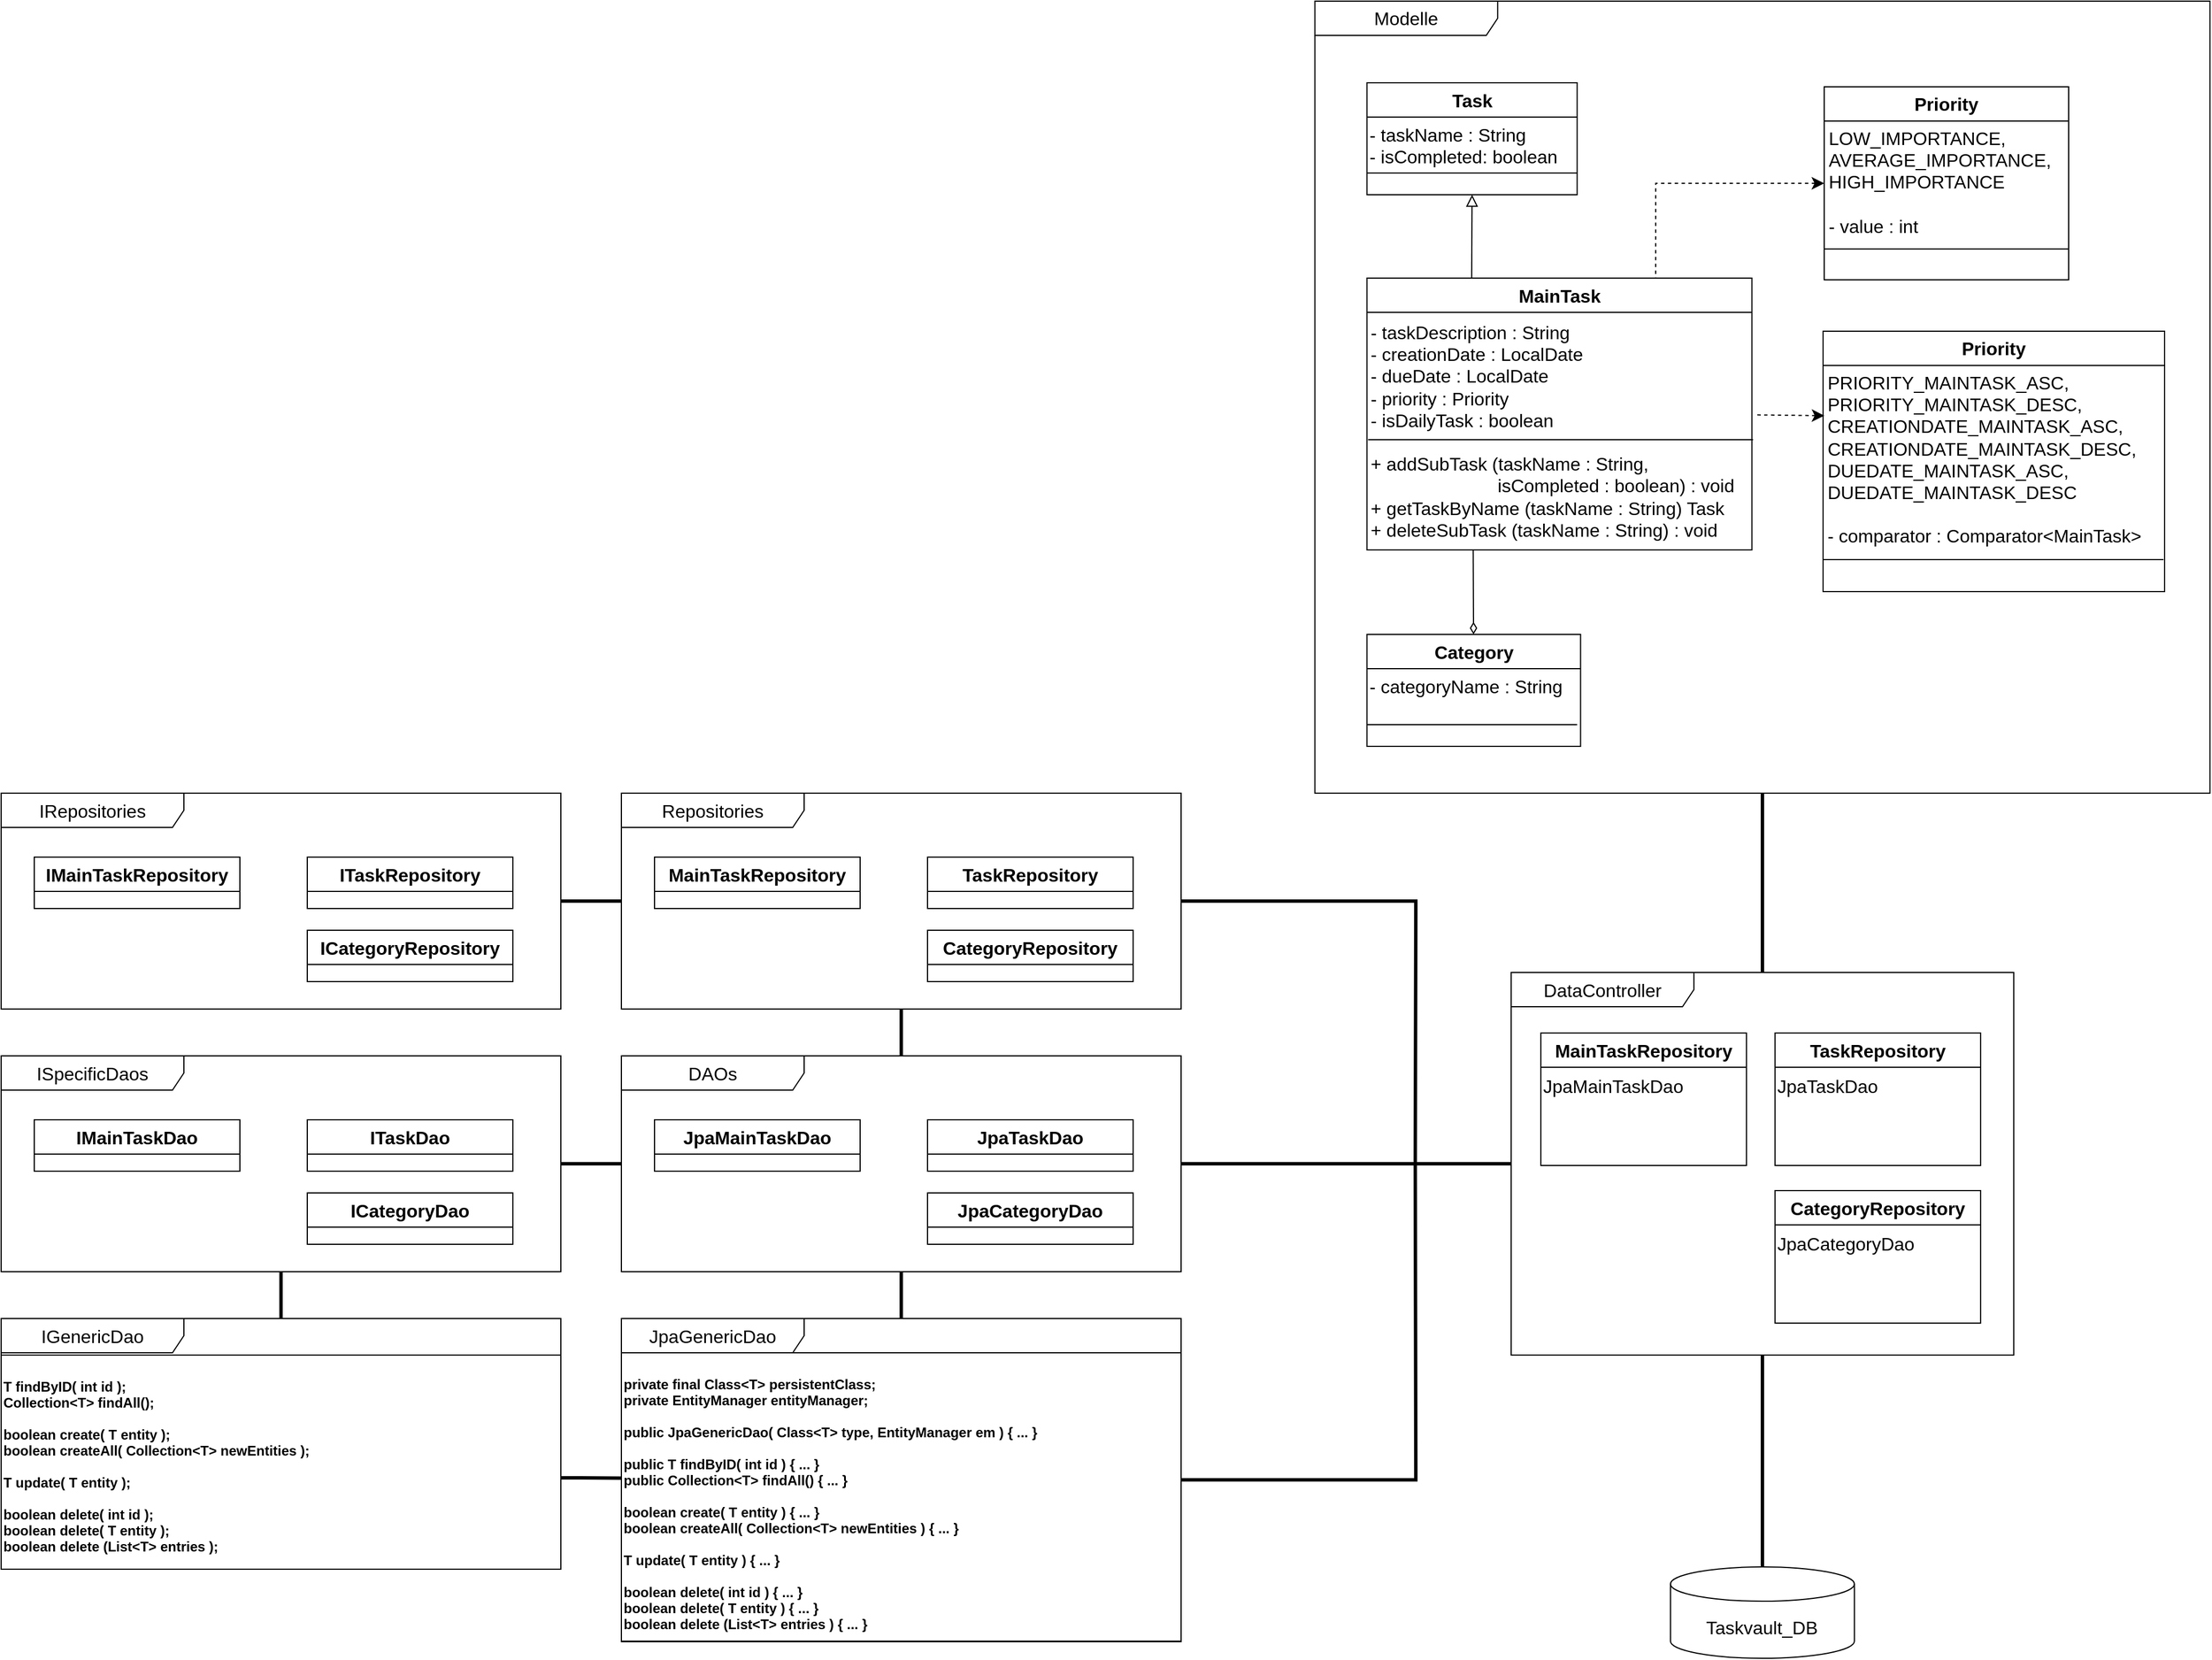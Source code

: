 <mxfile version="21.2.8" type="device">
  <diagram name="Seite-1" id="tMkw8SGdhszGCdTjt2jR">
    <mxGraphModel dx="1894" dy="1969" grid="0" gridSize="10" guides="1" tooltips="1" connect="1" arrows="1" fold="1" page="0" pageScale="1" pageWidth="827" pageHeight="1169" math="0" shadow="0">
      <root>
        <mxCell id="0" />
        <mxCell id="1" parent="0" />
        <mxCell id="Ck0tdNKY3VaDAQ6TYGMN-45" style="edgeStyle=none;curved=1;rounded=0;orthogonalLoop=1;jettySize=auto;html=1;fontSize=12;startSize=8;endSize=8;strokeWidth=3;endArrow=none;endFill=0;" parent="1" source="Ck0tdNKY3VaDAQ6TYGMN-49" target="Ck0tdNKY3VaDAQ6TYGMN-27" edge="1">
          <mxGeometry relative="1" as="geometry">
            <mxPoint x="616.932" y="-18" as="sourcePoint" />
          </mxGeometry>
        </mxCell>
        <mxCell id="Ck0tdNKY3VaDAQ6TYGMN-1" value="Modelle" style="shape=umlFrame;whiteSpace=wrap;html=1;pointerEvents=0;recursiveResize=0;container=1;collapsible=0;width=160;fontSize=16;" parent="1" vertex="1">
          <mxGeometry x="225.15" y="-1310" width="783.57" height="693.5" as="geometry" />
        </mxCell>
        <mxCell id="6hF2JS8GIGRyyC4bVMcf-10" value="Task" style="swimlane;fontStyle=1;align=center;horizontal=1;startSize=30;collapsible=0;html=1;whiteSpace=wrap;fontSize=16;" vertex="1" parent="Ck0tdNKY3VaDAQ6TYGMN-1">
          <mxGeometry x="45.57" y="71.5" width="184" height="98" as="geometry" />
        </mxCell>
        <mxCell id="6hF2JS8GIGRyyC4bVMcf-11" value="- taskName : String&lt;br&gt;- isCompleted: boolean&lt;br&gt;" style="text;html=1;align=left;verticalAlign=top;resizable=0;points=[];autosize=1;strokeColor=none;fillColor=none;fontSize=16;" vertex="1" parent="6hF2JS8GIGRyyC4bVMcf-10">
          <mxGeometry y="29" width="183" height="50" as="geometry" />
        </mxCell>
        <mxCell id="6hF2JS8GIGRyyC4bVMcf-12" value="" style="line;strokeWidth=1;rotatable=0;dashed=0;labelPosition=right;align=left;verticalAlign=middle;spacingTop=0;spacingLeft=6;points=[];portConstraint=eastwest;fontSize=16;" vertex="1" parent="6hF2JS8GIGRyyC4bVMcf-10">
          <mxGeometry y="74" width="184" height="10" as="geometry" />
        </mxCell>
        <mxCell id="6hF2JS8GIGRyyC4bVMcf-16" style="edgeStyle=none;curved=1;rounded=0;orthogonalLoop=1;jettySize=auto;html=1;exitX=0.272;exitY=0.002;exitDx=0;exitDy=0;fontSize=12;startSize=8;endSize=8;entryX=0.5;entryY=1;entryDx=0;entryDy=0;endArrow=block;endFill=0;exitPerimeter=0;" edge="1" parent="Ck0tdNKY3VaDAQ6TYGMN-1" source="6hF2JS8GIGRyyC4bVMcf-13" target="6hF2JS8GIGRyyC4bVMcf-10">
          <mxGeometry relative="1" as="geometry">
            <mxPoint x="129.57" y="162.5" as="targetPoint" />
          </mxGeometry>
        </mxCell>
        <mxCell id="6hF2JS8GIGRyyC4bVMcf-13" value="MainTask" style="swimlane;fontStyle=1;align=center;horizontal=1;startSize=30;collapsible=0;html=1;whiteSpace=wrap;fontSize=16;" vertex="1" parent="Ck0tdNKY3VaDAQ6TYGMN-1">
          <mxGeometry x="45.57" y="242.5" width="337" height="238" as="geometry" />
        </mxCell>
        <mxCell id="6hF2JS8GIGRyyC4bVMcf-14" value="- taskDescription : String&lt;br&gt;- creationDate :&amp;nbsp;LocalDate&lt;br&gt;- dueDate :&amp;nbsp;LocalDate&lt;br&gt;- priority :&amp;nbsp;Priority&lt;br&gt;-&amp;nbsp;isDailyTask : boolean&lt;br&gt;&lt;br&gt;+ addSubTask (taskName : String,&lt;br&gt;&amp;nbsp; &amp;nbsp; &amp;nbsp; &amp;nbsp; &amp;nbsp; &amp;nbsp; &amp;nbsp; &amp;nbsp; &amp;nbsp; &amp;nbsp; &amp;nbsp; &amp;nbsp; &amp;nbsp;isCompleted : boolean) : void&lt;br&gt;+&amp;nbsp;getTaskByName (taskName : String) Task&lt;br&gt;+&amp;nbsp;deleteSubTask (taskName : String) : void" style="text;html=1;align=left;verticalAlign=top;resizable=0;points=[];autosize=1;strokeColor=none;fillColor=none;fontSize=16;" vertex="1" parent="6hF2JS8GIGRyyC4bVMcf-13">
          <mxGeometry x="1" y="31" width="336" height="204" as="geometry" />
        </mxCell>
        <mxCell id="6hF2JS8GIGRyyC4bVMcf-15" value="" style="line;strokeWidth=1;rotatable=0;dashed=0;labelPosition=right;align=left;verticalAlign=middle;spacingTop=0;spacingLeft=6;points=[];portConstraint=eastwest;fontSize=16;" vertex="1" parent="6hF2JS8GIGRyyC4bVMcf-13">
          <mxGeometry x="1" y="136.5" width="337" height="10" as="geometry" />
        </mxCell>
        <mxCell id="6hF2JS8GIGRyyC4bVMcf-20" style="edgeStyle=none;curved=1;rounded=0;orthogonalLoop=1;jettySize=auto;html=1;fontSize=12;startSize=8;endSize=8;endArrow=none;endFill=0;startArrow=diamondThin;startFill=0;" edge="1" parent="Ck0tdNKY3VaDAQ6TYGMN-1" source="6hF2JS8GIGRyyC4bVMcf-17">
          <mxGeometry relative="1" as="geometry">
            <mxPoint x="138.57" y="480.5" as="targetPoint" />
          </mxGeometry>
        </mxCell>
        <mxCell id="6hF2JS8GIGRyyC4bVMcf-17" value="Category" style="swimlane;fontStyle=1;align=center;horizontal=1;startSize=30;collapsible=0;html=1;whiteSpace=wrap;fontSize=16;" vertex="1" parent="Ck0tdNKY3VaDAQ6TYGMN-1">
          <mxGeometry x="45.57" y="554.5" width="187" height="98" as="geometry" />
        </mxCell>
        <mxCell id="6hF2JS8GIGRyyC4bVMcf-18" value="- categoryName : String" style="text;html=1;align=left;verticalAlign=top;resizable=0;points=[];autosize=1;strokeColor=none;fillColor=none;fontSize=16;" vertex="1" parent="6hF2JS8GIGRyyC4bVMcf-17">
          <mxGeometry y="29" width="187" height="31" as="geometry" />
        </mxCell>
        <mxCell id="6hF2JS8GIGRyyC4bVMcf-19" value="" style="line;strokeWidth=1;rotatable=0;dashed=0;labelPosition=right;align=left;verticalAlign=middle;spacingTop=0;spacingLeft=6;points=[];portConstraint=eastwest;fontSize=16;" vertex="1" parent="6hF2JS8GIGRyyC4bVMcf-17">
          <mxGeometry y="74" width="184" height="10" as="geometry" />
        </mxCell>
        <mxCell id="6hF2JS8GIGRyyC4bVMcf-21" value="Priority" style="swimlane;fontStyle=1;align=center;horizontal=1;startSize=30;collapsible=0;html=1;whiteSpace=wrap;fontSize=16;" vertex="1" parent="Ck0tdNKY3VaDAQ6TYGMN-1">
          <mxGeometry x="445.86" y="75" width="214" height="169" as="geometry" />
        </mxCell>
        <mxCell id="6hF2JS8GIGRyyC4bVMcf-22" value="LOW_IMPORTANCE,&lt;br&gt;AVERAGE_IMPORTANCE,&lt;br&gt;HIGH_IMPORTANCE&lt;br&gt;&lt;br&gt;- value : int" style="text;html=1;align=left;verticalAlign=top;resizable=0;points=[];autosize=1;strokeColor=none;fillColor=none;fontSize=16;" vertex="1" parent="6hF2JS8GIGRyyC4bVMcf-21">
          <mxGeometry x="2" y="29" width="213" height="108" as="geometry" />
        </mxCell>
        <mxCell id="6hF2JS8GIGRyyC4bVMcf-23" value="" style="line;strokeWidth=1;rotatable=0;dashed=0;labelPosition=right;align=left;verticalAlign=middle;spacingTop=0;spacingLeft=6;points=[];portConstraint=eastwest;fontSize=16;" vertex="1" parent="6hF2JS8GIGRyyC4bVMcf-21">
          <mxGeometry y="137" width="214" height="10" as="geometry" />
        </mxCell>
        <mxCell id="6hF2JS8GIGRyyC4bVMcf-24" style="edgeStyle=orthogonalEdgeStyle;rounded=0;orthogonalLoop=1;jettySize=auto;html=1;fontSize=12;startSize=8;endSize=8;endArrow=none;endFill=0;startArrow=classic;startFill=1;dashed=1;entryX=0.75;entryY=0;entryDx=0;entryDy=0;" edge="1" parent="Ck0tdNKY3VaDAQ6TYGMN-1" source="6hF2JS8GIGRyyC4bVMcf-21" target="6hF2JS8GIGRyyC4bVMcf-13">
          <mxGeometry relative="1" as="geometry">
            <mxPoint x="383.57" y="327.5" as="targetPoint" />
          </mxGeometry>
        </mxCell>
        <mxCell id="6hF2JS8GIGRyyC4bVMcf-28" style="edgeStyle=none;curved=1;rounded=0;orthogonalLoop=1;jettySize=auto;html=1;fontSize=12;startSize=8;endSize=8;endArrow=none;endFill=0;dashed=1;startArrow=classic;startFill=1;exitX=-0.003;exitY=0.271;exitDx=0;exitDy=0;exitPerimeter=0;entryX=1.005;entryY=0.435;entryDx=0;entryDy=0;entryPerimeter=0;" edge="1" parent="Ck0tdNKY3VaDAQ6TYGMN-1" source="6hF2JS8GIGRyyC4bVMcf-26" target="6hF2JS8GIGRyyC4bVMcf-14">
          <mxGeometry relative="1" as="geometry" />
        </mxCell>
        <mxCell id="6hF2JS8GIGRyyC4bVMcf-25" value="Priority" style="swimlane;fontStyle=1;align=center;horizontal=1;startSize=30;collapsible=0;html=1;whiteSpace=wrap;fontSize=16;" vertex="1" parent="Ck0tdNKY3VaDAQ6TYGMN-1">
          <mxGeometry x="444.86" y="289" width="299" height="228" as="geometry" />
        </mxCell>
        <mxCell id="6hF2JS8GIGRyyC4bVMcf-26" value="PRIORITY_MAINTASK_ASC,&lt;br&gt;PRIORITY_MAINTASK_DESC,&lt;br&gt;CREATIONDATE_MAINTASK_ASC,&lt;br&gt;CREATIONDATE_MAINTASK_DESC,&lt;br&gt;DUEDATE_MAINTASK_ASC,&lt;br&gt;DUEDATE_MAINTASK_DESC&lt;br&gt;&lt;br&gt;- comparator : Comparator&amp;lt;MainTask&amp;gt;" style="text;html=1;align=left;verticalAlign=top;resizable=0;points=[];autosize=1;strokeColor=none;fillColor=none;fontSize=16;" vertex="1" parent="6hF2JS8GIGRyyC4bVMcf-25">
          <mxGeometry x="2" y="29" width="293" height="166" as="geometry" />
        </mxCell>
        <mxCell id="6hF2JS8GIGRyyC4bVMcf-27" value="" style="line;strokeWidth=1;rotatable=0;dashed=0;labelPosition=right;align=left;verticalAlign=middle;spacingTop=0;spacingLeft=6;points=[];portConstraint=eastwest;fontSize=16;" vertex="1" parent="6hF2JS8GIGRyyC4bVMcf-25">
          <mxGeometry y="195" width="298" height="10" as="geometry" />
        </mxCell>
        <mxCell id="Ck0tdNKY3VaDAQ6TYGMN-40" style="edgeStyle=none;curved=1;rounded=0;orthogonalLoop=1;jettySize=auto;html=1;fontSize=12;startSize=8;endSize=8;endArrow=none;endFill=0;strokeWidth=3;" parent="1" source="Ck0tdNKY3VaDAQ6TYGMN-3" target="Ck0tdNKY3VaDAQ6TYGMN-21" edge="1">
          <mxGeometry relative="1" as="geometry" />
        </mxCell>
        <mxCell id="Ck0tdNKY3VaDAQ6TYGMN-41" style="edgeStyle=none;curved=1;rounded=0;orthogonalLoop=1;jettySize=auto;html=1;fontSize=12;startSize=8;endSize=8;endArrow=none;endFill=0;strokeWidth=3;" parent="1" source="Ck0tdNKY3VaDAQ6TYGMN-3" target="Ck0tdNKY3VaDAQ6TYGMN-28" edge="1">
          <mxGeometry relative="1" as="geometry" />
        </mxCell>
        <mxCell id="Ck0tdNKY3VaDAQ6TYGMN-46" style="edgeStyle=orthogonalEdgeStyle;rounded=0;orthogonalLoop=1;jettySize=auto;html=1;fontSize=12;startSize=8;endSize=8;endArrow=none;endFill=0;strokeWidth=3;" parent="1" source="Ck0tdNKY3VaDAQ6TYGMN-3" edge="1">
          <mxGeometry relative="1" as="geometry">
            <mxPoint x="313" y="-292" as="targetPoint" />
          </mxGeometry>
        </mxCell>
        <mxCell id="Ck0tdNKY3VaDAQ6TYGMN-3" value="DAOs" style="shape=umlFrame;whiteSpace=wrap;html=1;pointerEvents=0;recursiveResize=0;container=1;collapsible=0;width=160;fontSize=16;" parent="1" vertex="1">
          <mxGeometry x="-382" y="-386.5" width="490" height="189" as="geometry" />
        </mxCell>
        <mxCell id="Ck0tdNKY3VaDAQ6TYGMN-4" value="JpaMainTaskDao" style="swimlane;fontStyle=1;align=center;horizontal=1;startSize=30;collapsible=0;html=1;whiteSpace=wrap;fontSize=16;" parent="Ck0tdNKY3VaDAQ6TYGMN-3" vertex="1">
          <mxGeometry x="29" y="56" width="180" height="45" as="geometry" />
        </mxCell>
        <mxCell id="Ck0tdNKY3VaDAQ6TYGMN-7" value="JpaTaskDao" style="swimlane;fontStyle=1;align=center;horizontal=1;startSize=30;collapsible=0;html=1;whiteSpace=wrap;fontSize=16;" parent="Ck0tdNKY3VaDAQ6TYGMN-3" vertex="1">
          <mxGeometry x="268" y="56" width="180" height="45" as="geometry" />
        </mxCell>
        <mxCell id="Ck0tdNKY3VaDAQ6TYGMN-9" value="JpaCategoryDao" style="swimlane;fontStyle=1;align=center;horizontal=1;startSize=30;collapsible=0;html=1;whiteSpace=wrap;fontSize=16;" parent="Ck0tdNKY3VaDAQ6TYGMN-3" vertex="1">
          <mxGeometry x="268" y="120" width="180" height="45" as="geometry" />
        </mxCell>
        <mxCell id="Ck0tdNKY3VaDAQ6TYGMN-39" style="edgeStyle=none;curved=1;rounded=0;orthogonalLoop=1;jettySize=auto;html=1;fontSize=12;startSize=8;endSize=8;endArrow=none;endFill=0;strokeWidth=3;" parent="1" source="Ck0tdNKY3VaDAQ6TYGMN-11" target="Ck0tdNKY3VaDAQ6TYGMN-3" edge="1">
          <mxGeometry relative="1" as="geometry" />
        </mxCell>
        <mxCell id="Ck0tdNKY3VaDAQ6TYGMN-47" style="edgeStyle=orthogonalEdgeStyle;rounded=0;orthogonalLoop=1;jettySize=auto;html=1;fontSize=12;startSize=8;endSize=8;endArrow=none;endFill=0;strokeWidth=3;" parent="1" source="Ck0tdNKY3VaDAQ6TYGMN-11" edge="1">
          <mxGeometry relative="1" as="geometry">
            <mxPoint x="313" y="-292" as="targetPoint" />
          </mxGeometry>
        </mxCell>
        <mxCell id="Ck0tdNKY3VaDAQ6TYGMN-11" value="Repositories" style="shape=umlFrame;whiteSpace=wrap;html=1;pointerEvents=0;recursiveResize=0;container=1;collapsible=0;width=160;fontSize=16;" parent="1" vertex="1">
          <mxGeometry x="-382" y="-616.5" width="490" height="189" as="geometry" />
        </mxCell>
        <mxCell id="Ck0tdNKY3VaDAQ6TYGMN-12" value="MainTaskRepository" style="swimlane;fontStyle=1;align=center;horizontal=1;startSize=30;collapsible=0;html=1;whiteSpace=wrap;fontSize=16;" parent="Ck0tdNKY3VaDAQ6TYGMN-11" vertex="1">
          <mxGeometry x="29" y="56" width="180" height="45" as="geometry" />
        </mxCell>
        <mxCell id="Ck0tdNKY3VaDAQ6TYGMN-13" value="TaskRepository" style="swimlane;fontStyle=1;align=center;horizontal=1;startSize=30;collapsible=0;html=1;whiteSpace=wrap;fontSize=16;" parent="Ck0tdNKY3VaDAQ6TYGMN-11" vertex="1">
          <mxGeometry x="268" y="56" width="180" height="45" as="geometry" />
        </mxCell>
        <mxCell id="Ck0tdNKY3VaDAQ6TYGMN-15" value="CategoryRepository" style="swimlane;fontStyle=1;align=center;horizontal=1;startSize=30;collapsible=0;html=1;whiteSpace=wrap;fontSize=16;" parent="Ck0tdNKY3VaDAQ6TYGMN-11" vertex="1">
          <mxGeometry x="268" y="120" width="180" height="45" as="geometry" />
        </mxCell>
        <mxCell id="Ck0tdNKY3VaDAQ6TYGMN-38" style="edgeStyle=none;curved=1;rounded=0;orthogonalLoop=1;jettySize=auto;html=1;fontSize=12;startSize=8;endSize=8;endArrow=none;endFill=0;strokeWidth=3;" parent="1" source="Ck0tdNKY3VaDAQ6TYGMN-16" target="Ck0tdNKY3VaDAQ6TYGMN-11" edge="1">
          <mxGeometry relative="1" as="geometry" />
        </mxCell>
        <mxCell id="Ck0tdNKY3VaDAQ6TYGMN-16" value="IRepositories" style="shape=umlFrame;whiteSpace=wrap;html=1;pointerEvents=0;recursiveResize=0;container=1;collapsible=0;width=160;fontSize=16;" parent="1" vertex="1">
          <mxGeometry x="-925" y="-616.5" width="490" height="189" as="geometry" />
        </mxCell>
        <mxCell id="Ck0tdNKY3VaDAQ6TYGMN-17" value="IMainTaskRepository" style="swimlane;fontStyle=1;align=center;horizontal=1;startSize=30;collapsible=0;html=1;whiteSpace=wrap;fontSize=16;" parent="Ck0tdNKY3VaDAQ6TYGMN-16" vertex="1">
          <mxGeometry x="29" y="56" width="180" height="45" as="geometry" />
        </mxCell>
        <mxCell id="Ck0tdNKY3VaDAQ6TYGMN-18" value="ITaskRepository" style="swimlane;fontStyle=1;align=center;horizontal=1;startSize=30;collapsible=0;html=1;whiteSpace=wrap;fontSize=16;" parent="Ck0tdNKY3VaDAQ6TYGMN-16" vertex="1">
          <mxGeometry x="268" y="56" width="180" height="45" as="geometry" />
        </mxCell>
        <mxCell id="Ck0tdNKY3VaDAQ6TYGMN-20" value="ICategoryRepository" style="swimlane;fontStyle=1;align=center;horizontal=1;startSize=30;collapsible=0;html=1;whiteSpace=wrap;fontSize=16;" parent="Ck0tdNKY3VaDAQ6TYGMN-16" vertex="1">
          <mxGeometry x="268" y="120" width="180" height="45" as="geometry" />
        </mxCell>
        <mxCell id="Ck0tdNKY3VaDAQ6TYGMN-21" value="ISpecificDaos" style="shape=umlFrame;whiteSpace=wrap;html=1;pointerEvents=0;recursiveResize=0;container=1;collapsible=0;width=160;fontSize=16;" parent="1" vertex="1">
          <mxGeometry x="-925" y="-386.5" width="490" height="189" as="geometry" />
        </mxCell>
        <mxCell id="Ck0tdNKY3VaDAQ6TYGMN-22" value="IMainTaskDao" style="swimlane;fontStyle=1;align=center;horizontal=1;startSize=30;collapsible=0;html=1;whiteSpace=wrap;fontSize=16;" parent="Ck0tdNKY3VaDAQ6TYGMN-21" vertex="1">
          <mxGeometry x="29" y="56" width="180" height="45" as="geometry" />
        </mxCell>
        <mxCell id="Ck0tdNKY3VaDAQ6TYGMN-23" value="ITaskDao" style="swimlane;fontStyle=1;align=center;horizontal=1;startSize=30;collapsible=0;html=1;whiteSpace=wrap;fontSize=16;" parent="Ck0tdNKY3VaDAQ6TYGMN-21" vertex="1">
          <mxGeometry x="268" y="56" width="180" height="45" as="geometry" />
        </mxCell>
        <mxCell id="Ck0tdNKY3VaDAQ6TYGMN-25" value="ICategoryDao" style="swimlane;fontStyle=1;align=center;horizontal=1;startSize=30;collapsible=0;html=1;whiteSpace=wrap;fontSize=16;" parent="Ck0tdNKY3VaDAQ6TYGMN-21" vertex="1">
          <mxGeometry x="268" y="120" width="180" height="45" as="geometry" />
        </mxCell>
        <mxCell id="Ck0tdNKY3VaDAQ6TYGMN-27" value="Taskvault_DB" style="shape=cylinder3;whiteSpace=wrap;html=1;boundedLbl=1;backgroundOutline=1;size=15;fontSize=16;" parent="1" vertex="1">
          <mxGeometry x="536.43" y="61" width="161" height="80" as="geometry" />
        </mxCell>
        <mxCell id="Ck0tdNKY3VaDAQ6TYGMN-42" style="edgeStyle=none;curved=1;rounded=0;orthogonalLoop=1;jettySize=auto;html=1;fontSize=12;startSize=8;endSize=8;endArrow=none;endFill=0;strokeWidth=3;entryX=1;entryY=0.573;entryDx=0;entryDy=0;entryPerimeter=0;" parent="1" source="Ck0tdNKY3VaDAQ6TYGMN-28" target="TjwripT5_JkSvlEw2Z6V-2" edge="1">
          <mxGeometry relative="1" as="geometry" />
        </mxCell>
        <mxCell id="Ck0tdNKY3VaDAQ6TYGMN-48" style="edgeStyle=orthogonalEdgeStyle;rounded=0;orthogonalLoop=1;jettySize=auto;html=1;fontSize=12;startSize=8;endSize=8;endArrow=none;endFill=0;strokeWidth=3;" parent="1" source="Ck0tdNKY3VaDAQ6TYGMN-28" edge="1">
          <mxGeometry relative="1" as="geometry">
            <mxPoint x="313" y="-292" as="targetPoint" />
          </mxGeometry>
        </mxCell>
        <mxCell id="Ck0tdNKY3VaDAQ6TYGMN-28" value="JpaGenericDao" style="shape=umlFrame;whiteSpace=wrap;html=1;pointerEvents=0;recursiveResize=0;container=1;collapsible=0;width=160;fontSize=16;" parent="1" vertex="1">
          <mxGeometry x="-382" y="-156.5" width="490" height="282.5" as="geometry" />
        </mxCell>
        <mxCell id="TjwripT5_JkSvlEw2Z6V-3" value="&#xa;private final Class&lt;T&gt; persistentClass;&#xa;private EntityManager entityManager;&#xa;&#xa;public JpaGenericDao( Class&lt;T&gt; type, EntityManager em ) { ... }&#xa;&#xa;public T findByID( int id ) { ... }&#xa;public Collection&lt;T&gt; findAll() { ... }&#xa;&#xa;boolean create( T entity ) { ... }&#xa;boolean createAll( Collection&lt;T&gt; newEntities ) { ... }&#xa;&#xa;T update( T entity ) { ... }&#xa;&#xa;boolean delete( int id ) { ... }&#xa;boolean delete( T entity ) { ... }&#xa;boolean delete (List&lt;T&gt; entries ) { ... }" style="swimlane;startSize=0;align=left;verticalAlign=top;" parent="Ck0tdNKY3VaDAQ6TYGMN-28" vertex="1">
          <mxGeometry y="30" width="490" height="253" as="geometry" />
        </mxCell>
        <mxCell id="Ck0tdNKY3VaDAQ6TYGMN-43" style="edgeStyle=none;curved=1;rounded=0;orthogonalLoop=1;jettySize=auto;html=1;fontSize=12;startSize=8;endSize=8;endArrow=none;endFill=0;strokeWidth=3;" parent="1" source="Ck0tdNKY3VaDAQ6TYGMN-33" target="Ck0tdNKY3VaDAQ6TYGMN-21" edge="1">
          <mxGeometry relative="1" as="geometry" />
        </mxCell>
        <mxCell id="Ck0tdNKY3VaDAQ6TYGMN-33" value="IGenericDao" style="shape=umlFrame;whiteSpace=wrap;html=1;pointerEvents=0;recursiveResize=0;container=1;collapsible=0;width=160;fontSize=16;" parent="1" vertex="1">
          <mxGeometry x="-925" y="-156.5" width="490" height="219.5" as="geometry" />
        </mxCell>
        <mxCell id="Ck0tdNKY3VaDAQ6TYGMN-44" style="edgeStyle=none;curved=1;rounded=0;orthogonalLoop=1;jettySize=auto;html=1;fontSize=12;startSize=8;endSize=8;strokeWidth=3;endArrow=none;endFill=0;" parent="1" source="Ck0tdNKY3VaDAQ6TYGMN-1" target="Ck0tdNKY3VaDAQ6TYGMN-49" edge="1">
          <mxGeometry relative="1" as="geometry">
            <mxPoint x="617.511" y="-566" as="targetPoint" />
          </mxGeometry>
        </mxCell>
        <mxCell id="Ck0tdNKY3VaDAQ6TYGMN-58" style="edgeStyle=none;curved=1;rounded=0;orthogonalLoop=1;jettySize=auto;html=1;fontSize=12;startSize=8;endSize=8;endArrow=none;endFill=0;strokeWidth=3;" parent="1" source="Ck0tdNKY3VaDAQ6TYGMN-49" target="Ck0tdNKY3VaDAQ6TYGMN-3" edge="1">
          <mxGeometry relative="1" as="geometry">
            <mxPoint x="920.87" y="-292" as="targetPoint" />
          </mxGeometry>
        </mxCell>
        <mxCell id="Ck0tdNKY3VaDAQ6TYGMN-49" value="DataController" style="shape=umlFrame;whiteSpace=wrap;html=1;pointerEvents=0;recursiveResize=0;container=1;collapsible=0;width=160;fontSize=16;" parent="1" vertex="1">
          <mxGeometry x="396.93" y="-459.5" width="440" height="335" as="geometry" />
        </mxCell>
        <mxCell id="Ck0tdNKY3VaDAQ6TYGMN-50" value="MainTaskRepository" style="swimlane;fontStyle=1;align=center;horizontal=1;startSize=30;collapsible=0;html=1;whiteSpace=wrap;fontSize=16;" parent="Ck0tdNKY3VaDAQ6TYGMN-49" vertex="1">
          <mxGeometry x="26" y="53" width="180" height="116" as="geometry" />
        </mxCell>
        <mxCell id="Ck0tdNKY3VaDAQ6TYGMN-51" value="JpaMainTaskDao" style="text;html=1;align=left;verticalAlign=middle;resizable=0;points=[];autosize=1;strokeColor=none;fillColor=none;fontSize=16;" parent="Ck0tdNKY3VaDAQ6TYGMN-50" vertex="1">
          <mxGeometry y="30.5" width="141" height="31" as="geometry" />
        </mxCell>
        <mxCell id="Ck0tdNKY3VaDAQ6TYGMN-52" value="TaskRepository" style="swimlane;fontStyle=1;align=center;horizontal=1;startSize=30;collapsible=0;html=1;whiteSpace=wrap;fontSize=16;" parent="Ck0tdNKY3VaDAQ6TYGMN-49" vertex="1">
          <mxGeometry x="231" y="53" width="180" height="116" as="geometry" />
        </mxCell>
        <mxCell id="Ck0tdNKY3VaDAQ6TYGMN-53" value="JpaTaskDao" style="text;html=1;align=left;verticalAlign=middle;resizable=0;points=[];autosize=1;strokeColor=none;fillColor=none;fontSize=16;" parent="Ck0tdNKY3VaDAQ6TYGMN-52" vertex="1">
          <mxGeometry y="30.5" width="106" height="31" as="geometry" />
        </mxCell>
        <mxCell id="Ck0tdNKY3VaDAQ6TYGMN-56" value="CategoryRepository" style="swimlane;fontStyle=1;align=center;horizontal=1;startSize=30;collapsible=0;html=1;whiteSpace=wrap;fontSize=16;" parent="Ck0tdNKY3VaDAQ6TYGMN-49" vertex="1">
          <mxGeometry x="231" y="191" width="180" height="116" as="geometry" />
        </mxCell>
        <mxCell id="Ck0tdNKY3VaDAQ6TYGMN-57" value="JpaCategoryDao" style="text;html=1;align=left;verticalAlign=middle;resizable=0;points=[];autosize=1;strokeColor=none;fillColor=none;fontSize=16;" parent="Ck0tdNKY3VaDAQ6TYGMN-56" vertex="1">
          <mxGeometry y="30.5" width="138" height="31" as="geometry" />
        </mxCell>
        <mxCell id="TjwripT5_JkSvlEw2Z6V-2" value="&#xa;T findByID( int id );&#xa;Collection&lt;T&gt; findAll();&#xa;&#xa;boolean create( T entity );&#xa;boolean createAll( Collection&lt;T&gt; newEntities );&#xa;&#xa;T update( T entity );&#xa;&#xa;boolean delete( int id );&#xa;boolean delete( T entity );&#xa;boolean delete (List&lt;T&gt; entries );" style="swimlane;startSize=0;align=left;verticalAlign=top;" parent="1" vertex="1">
          <mxGeometry x="-925" y="-124.5" width="490" height="187.5" as="geometry" />
        </mxCell>
      </root>
    </mxGraphModel>
  </diagram>
</mxfile>
